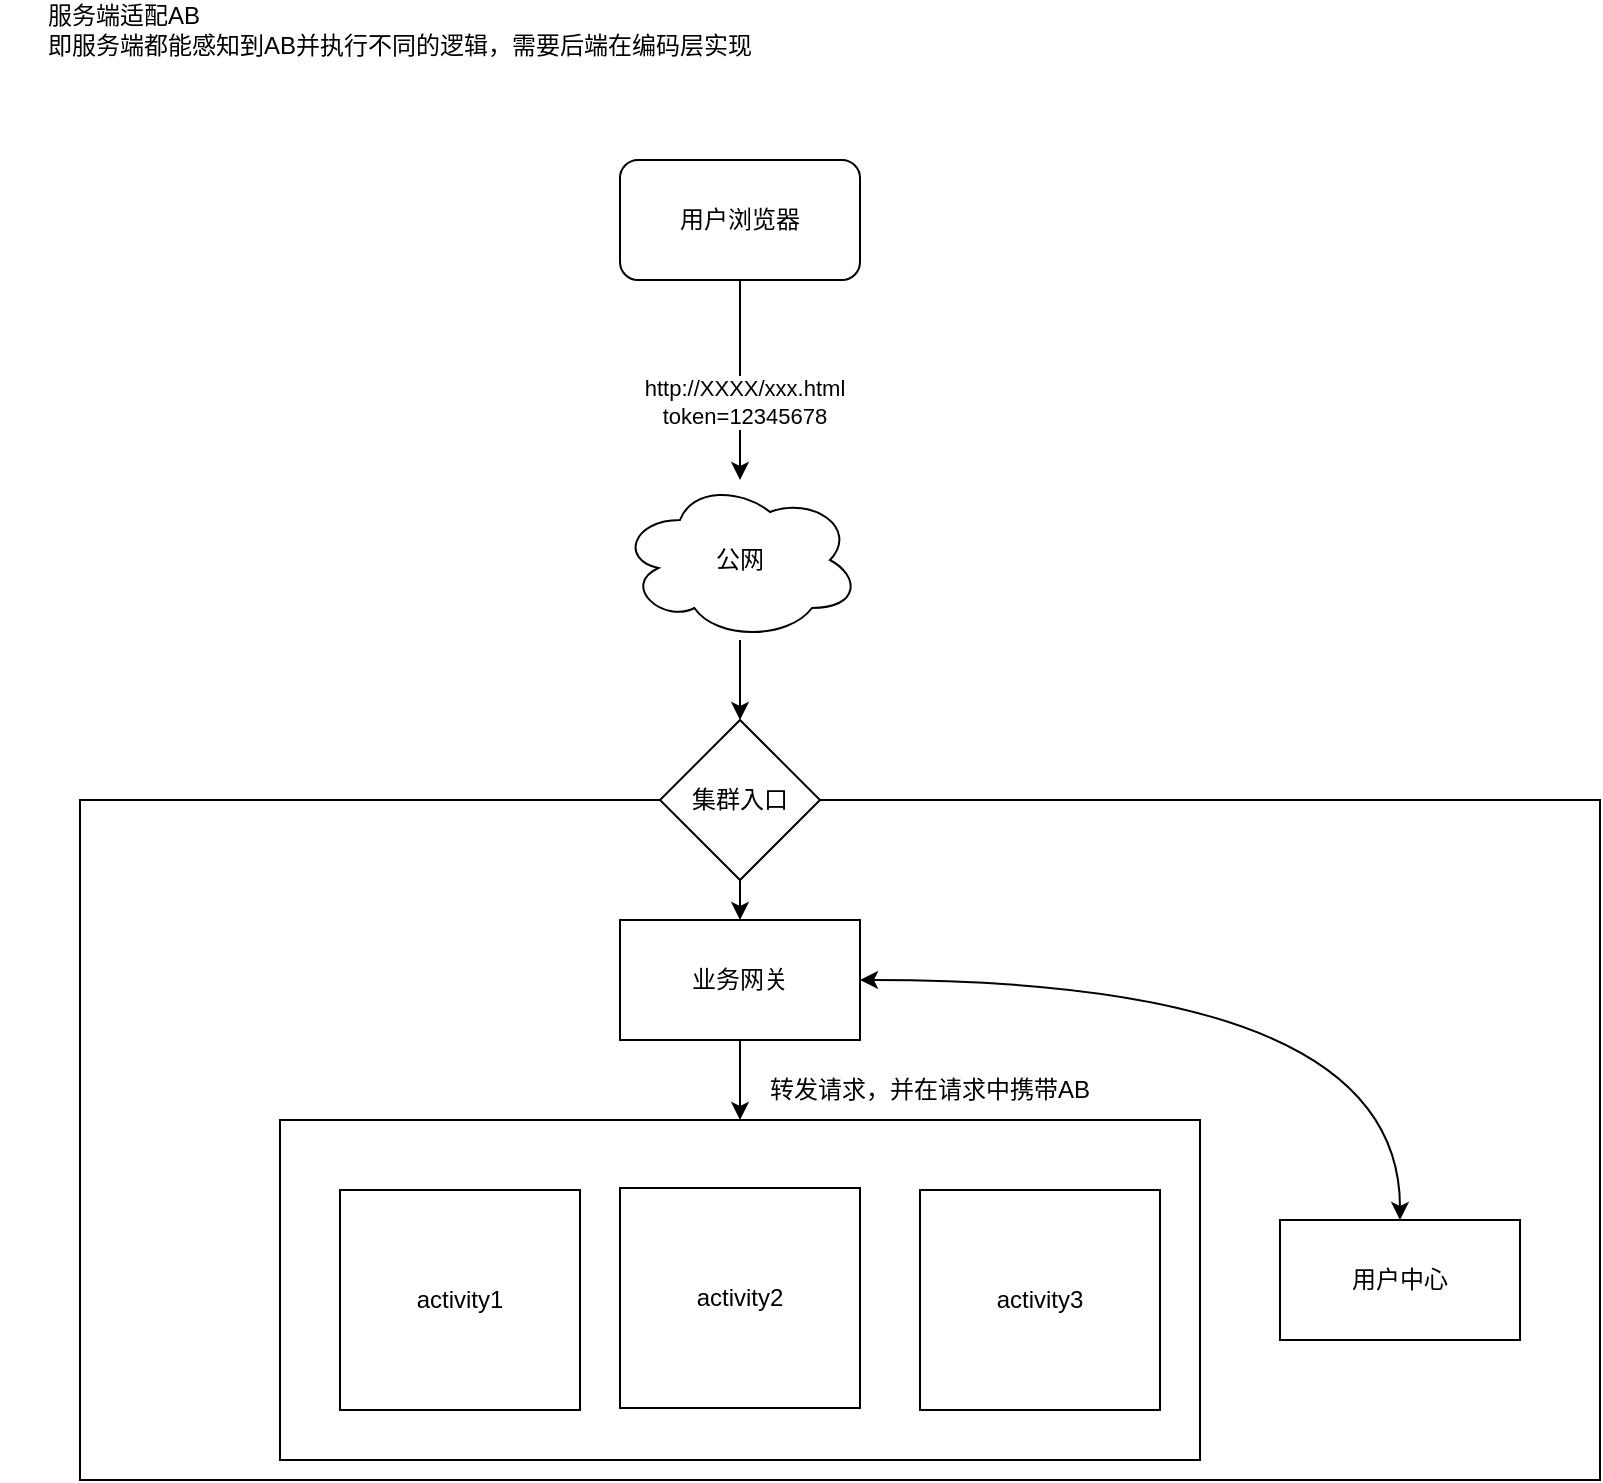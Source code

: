 <mxfile version="18.0.6" type="github">
  <diagram id="EgLmVubbu8Vb6Maufz2B" name="第 1 页">
    <mxGraphModel dx="1422" dy="761" grid="1" gridSize="10" guides="1" tooltips="1" connect="1" arrows="1" fold="1" page="1" pageScale="1" pageWidth="827" pageHeight="1169" math="0" shadow="0">
      <root>
        <mxCell id="0" />
        <mxCell id="1" parent="0" />
        <mxCell id="aMIJVQEnqt-QTCgnunVG-1" value="&lt;div style=&quot;text-align: left;&quot;&gt;&lt;span style=&quot;background-color: initial;&quot;&gt;服务端适配AB&lt;/span&gt;&lt;/div&gt;&lt;div style=&quot;text-align: left;&quot;&gt;&lt;span style=&quot;background-color: initial;&quot;&gt;即服务端都能感知到AB并执行不同的逻辑，需要后端在编码层实现&lt;/span&gt;&lt;/div&gt;" style="text;html=1;strokeColor=none;fillColor=none;align=center;verticalAlign=middle;whiteSpace=wrap;rounded=0;" vertex="1" parent="1">
          <mxGeometry y="50" width="400" height="30" as="geometry" />
        </mxCell>
        <mxCell id="aMIJVQEnqt-QTCgnunVG-4" style="edgeStyle=orthogonalEdgeStyle;rounded=0;orthogonalLoop=1;jettySize=auto;html=1;" edge="1" parent="1" source="aMIJVQEnqt-QTCgnunVG-2" target="aMIJVQEnqt-QTCgnunVG-3">
          <mxGeometry relative="1" as="geometry" />
        </mxCell>
        <mxCell id="aMIJVQEnqt-QTCgnunVG-5" value="http://XXXX/xxx.html&lt;br&gt;token=12345678" style="edgeLabel;html=1;align=center;verticalAlign=middle;resizable=0;points=[];" vertex="1" connectable="0" parent="aMIJVQEnqt-QTCgnunVG-4">
          <mxGeometry x="0.22" y="2" relative="1" as="geometry">
            <mxPoint as="offset" />
          </mxGeometry>
        </mxCell>
        <mxCell id="aMIJVQEnqt-QTCgnunVG-2" value="用户浏览器" style="rounded=1;whiteSpace=wrap;html=1;" vertex="1" parent="1">
          <mxGeometry x="310" y="130" width="120" height="60" as="geometry" />
        </mxCell>
        <mxCell id="aMIJVQEnqt-QTCgnunVG-8" value="" style="edgeStyle=orthogonalEdgeStyle;rounded=0;orthogonalLoop=1;jettySize=auto;html=1;" edge="1" parent="1" source="aMIJVQEnqt-QTCgnunVG-3" target="aMIJVQEnqt-QTCgnunVG-7">
          <mxGeometry relative="1" as="geometry" />
        </mxCell>
        <mxCell id="aMIJVQEnqt-QTCgnunVG-3" value="公网" style="ellipse;shape=cloud;whiteSpace=wrap;html=1;" vertex="1" parent="1">
          <mxGeometry x="310" y="290" width="120" height="80" as="geometry" />
        </mxCell>
        <mxCell id="aMIJVQEnqt-QTCgnunVG-6" value="" style="rounded=0;whiteSpace=wrap;html=1;" vertex="1" parent="1">
          <mxGeometry x="40" y="450" width="760" height="340" as="geometry" />
        </mxCell>
        <mxCell id="aMIJVQEnqt-QTCgnunVG-10" style="edgeStyle=orthogonalEdgeStyle;rounded=0;orthogonalLoop=1;jettySize=auto;html=1;exitX=0.5;exitY=1;exitDx=0;exitDy=0;entryX=0.5;entryY=0;entryDx=0;entryDy=0;" edge="1" parent="1" source="aMIJVQEnqt-QTCgnunVG-7" target="aMIJVQEnqt-QTCgnunVG-9">
          <mxGeometry relative="1" as="geometry" />
        </mxCell>
        <mxCell id="aMIJVQEnqt-QTCgnunVG-7" value="集群入口" style="rhombus;whiteSpace=wrap;html=1;" vertex="1" parent="1">
          <mxGeometry x="330" y="410" width="80" height="80" as="geometry" />
        </mxCell>
        <mxCell id="aMIJVQEnqt-QTCgnunVG-15" style="edgeStyle=orthogonalEdgeStyle;rounded=0;orthogonalLoop=1;jettySize=auto;html=1;exitX=0.5;exitY=1;exitDx=0;exitDy=0;entryX=0.5;entryY=0;entryDx=0;entryDy=0;" edge="1" parent="1" source="aMIJVQEnqt-QTCgnunVG-9" target="aMIJVQEnqt-QTCgnunVG-11">
          <mxGeometry relative="1" as="geometry">
            <Array as="points">
              <mxPoint x="370" y="600" />
              <mxPoint x="370" y="600" />
            </Array>
          </mxGeometry>
        </mxCell>
        <mxCell id="aMIJVQEnqt-QTCgnunVG-20" style="edgeStyle=orthogonalEdgeStyle;rounded=0;orthogonalLoop=1;jettySize=auto;html=1;exitX=1;exitY=0.5;exitDx=0;exitDy=0;startArrow=classic;startFill=1;curved=1;" edge="1" parent="1" source="aMIJVQEnqt-QTCgnunVG-9" target="aMIJVQEnqt-QTCgnunVG-19">
          <mxGeometry relative="1" as="geometry" />
        </mxCell>
        <mxCell id="aMIJVQEnqt-QTCgnunVG-9" value="业务网关" style="rounded=0;whiteSpace=wrap;html=1;" vertex="1" parent="1">
          <mxGeometry x="310" y="510" width="120" height="60" as="geometry" />
        </mxCell>
        <mxCell id="aMIJVQEnqt-QTCgnunVG-11" value="" style="rounded=0;whiteSpace=wrap;html=1;" vertex="1" parent="1">
          <mxGeometry x="140" y="610" width="460" height="170" as="geometry" />
        </mxCell>
        <mxCell id="aMIJVQEnqt-QTCgnunVG-12" value="activity1" style="rounded=0;whiteSpace=wrap;html=1;" vertex="1" parent="1">
          <mxGeometry x="170" y="645" width="120" height="110" as="geometry" />
        </mxCell>
        <mxCell id="aMIJVQEnqt-QTCgnunVG-13" value="&lt;span style=&quot;&quot;&gt;activity2&lt;/span&gt;" style="rounded=0;whiteSpace=wrap;html=1;" vertex="1" parent="1">
          <mxGeometry x="310" y="644" width="120" height="110" as="geometry" />
        </mxCell>
        <mxCell id="aMIJVQEnqt-QTCgnunVG-14" value="&lt;span style=&quot;&quot;&gt;activity3&lt;/span&gt;" style="rounded=0;whiteSpace=wrap;html=1;" vertex="1" parent="1">
          <mxGeometry x="460" y="645" width="120" height="110" as="geometry" />
        </mxCell>
        <mxCell id="aMIJVQEnqt-QTCgnunVG-18" value="转发请求，并在请求中携带AB" style="text;html=1;strokeColor=none;fillColor=none;align=center;verticalAlign=middle;whiteSpace=wrap;rounded=0;" vertex="1" parent="1">
          <mxGeometry x="370" y="580" width="190" height="30" as="geometry" />
        </mxCell>
        <mxCell id="aMIJVQEnqt-QTCgnunVG-19" value="用户中心" style="rounded=0;whiteSpace=wrap;html=1;" vertex="1" parent="1">
          <mxGeometry x="640" y="660" width="120" height="60" as="geometry" />
        </mxCell>
      </root>
    </mxGraphModel>
  </diagram>
</mxfile>

